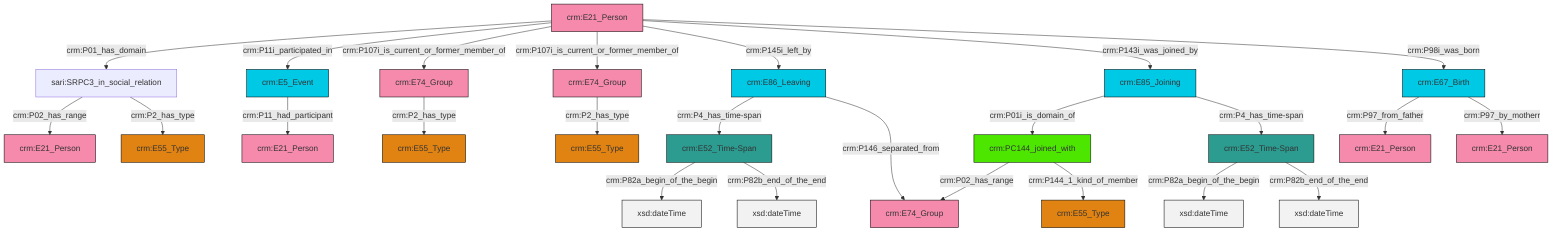 graph TD
classDef Literal fill:#f2f2f2,stroke:#000000;
classDef CRM_Entity fill:#FFFFFF,stroke:#000000;
classDef Temporal_Entity fill:#00C9E6, stroke:#000000;
classDef Type fill:#E18312, stroke:#000000;
classDef Time-Span fill:#2C9C91, stroke:#000000;
classDef Appellation fill:#FFEB7F, stroke:#000000;
classDef Place fill:#008836, stroke:#000000;
classDef Persistent_Item fill:#B266B2, stroke:#000000;
classDef Conceptual_Object fill:#FFD700, stroke:#000000;
classDef Physical_Thing fill:#D2B48C, stroke:#000000;
classDef Actor fill:#f58aad, stroke:#000000;
classDef PC_Classes fill:#4ce600, stroke:#000000;
classDef Multi fill:#cccccc,stroke:#000000;

2["crm:E21_Person"]:::Actor -->|crm:P01_has_domain| 3["sari:SRPC3_in_social_relation"]:::Default
9["crm:PC144_joined_with"]:::PC_Classes -->|crm:P02_has_range| 6["crm:E74_Group"]:::Actor
3["sari:SRPC3_in_social_relation"]:::Default -->|crm:P02_has_range| 12["crm:E21_Person"]:::Actor
2["crm:E21_Person"]:::Actor -->|crm:P11i_participated_in| 13["crm:E5_Event"]:::Temporal_Entity
14["crm:E52_Time-Span"]:::Time-Span -->|crm:P82a_begin_of_the_begin| 15[xsd:dateTime]:::Literal
4["crm:E52_Time-Span"]:::Time-Span -->|crm:P82a_begin_of_the_begin| 19[xsd:dateTime]:::Literal
2["crm:E21_Person"]:::Actor -->|crm:P107i_is_current_or_former_member_of| 20["crm:E74_Group"]:::Actor
24["crm:E86_Leaving"]:::Temporal_Entity -->|crm:P4_has_time-span| 4["crm:E52_Time-Span"]:::Time-Span
25["crm:E85_Joining"]:::Temporal_Entity -->|crm:P01i_is_domain_of| 9["crm:PC144_joined_with"]:::PC_Classes
25["crm:E85_Joining"]:::Temporal_Entity -->|crm:P4_has_time-span| 14["crm:E52_Time-Span"]:::Time-Span
3["sari:SRPC3_in_social_relation"]:::Default -->|crm:P2_has_type| 29["crm:E55_Type"]:::Type
2["crm:E21_Person"]:::Actor -->|crm:P107i_is_current_or_former_member_of| 35["crm:E74_Group"]:::Actor
20["crm:E74_Group"]:::Actor -->|crm:P2_has_type| 0["crm:E55_Type"]:::Type
9["crm:PC144_joined_with"]:::PC_Classes -->|crm:P144_1_kind_of_member| 33["crm:E55_Type"]:::Type
2["crm:E21_Person"]:::Actor -->|crm:P145i_left_by| 24["crm:E86_Leaving"]:::Temporal_Entity
36["crm:E67_Birth"]:::Temporal_Entity -->|crm:P97_from_father| 22["crm:E21_Person"]:::Actor
13["crm:E5_Event"]:::Temporal_Entity -->|crm:P11_had_participant| 16["crm:E21_Person"]:::Actor
24["crm:E86_Leaving"]:::Temporal_Entity -->|crm:P146_separated_from| 6["crm:E74_Group"]:::Actor
14["crm:E52_Time-Span"]:::Time-Span -->|crm:P82b_end_of_the_end| 41[xsd:dateTime]:::Literal
2["crm:E21_Person"]:::Actor -->|crm:P143i_was_joined_by| 25["crm:E85_Joining"]:::Temporal_Entity
2["crm:E21_Person"]:::Actor -->|crm:P98i_was_born| 36["crm:E67_Birth"]:::Temporal_Entity
36["crm:E67_Birth"]:::Temporal_Entity -->|crm:P97_by_motherr| 27["crm:E21_Person"]:::Actor
4["crm:E52_Time-Span"]:::Time-Span -->|crm:P82b_end_of_the_end| 44[xsd:dateTime]:::Literal
35["crm:E74_Group"]:::Actor -->|crm:P2_has_type| 10["crm:E55_Type"]:::Type